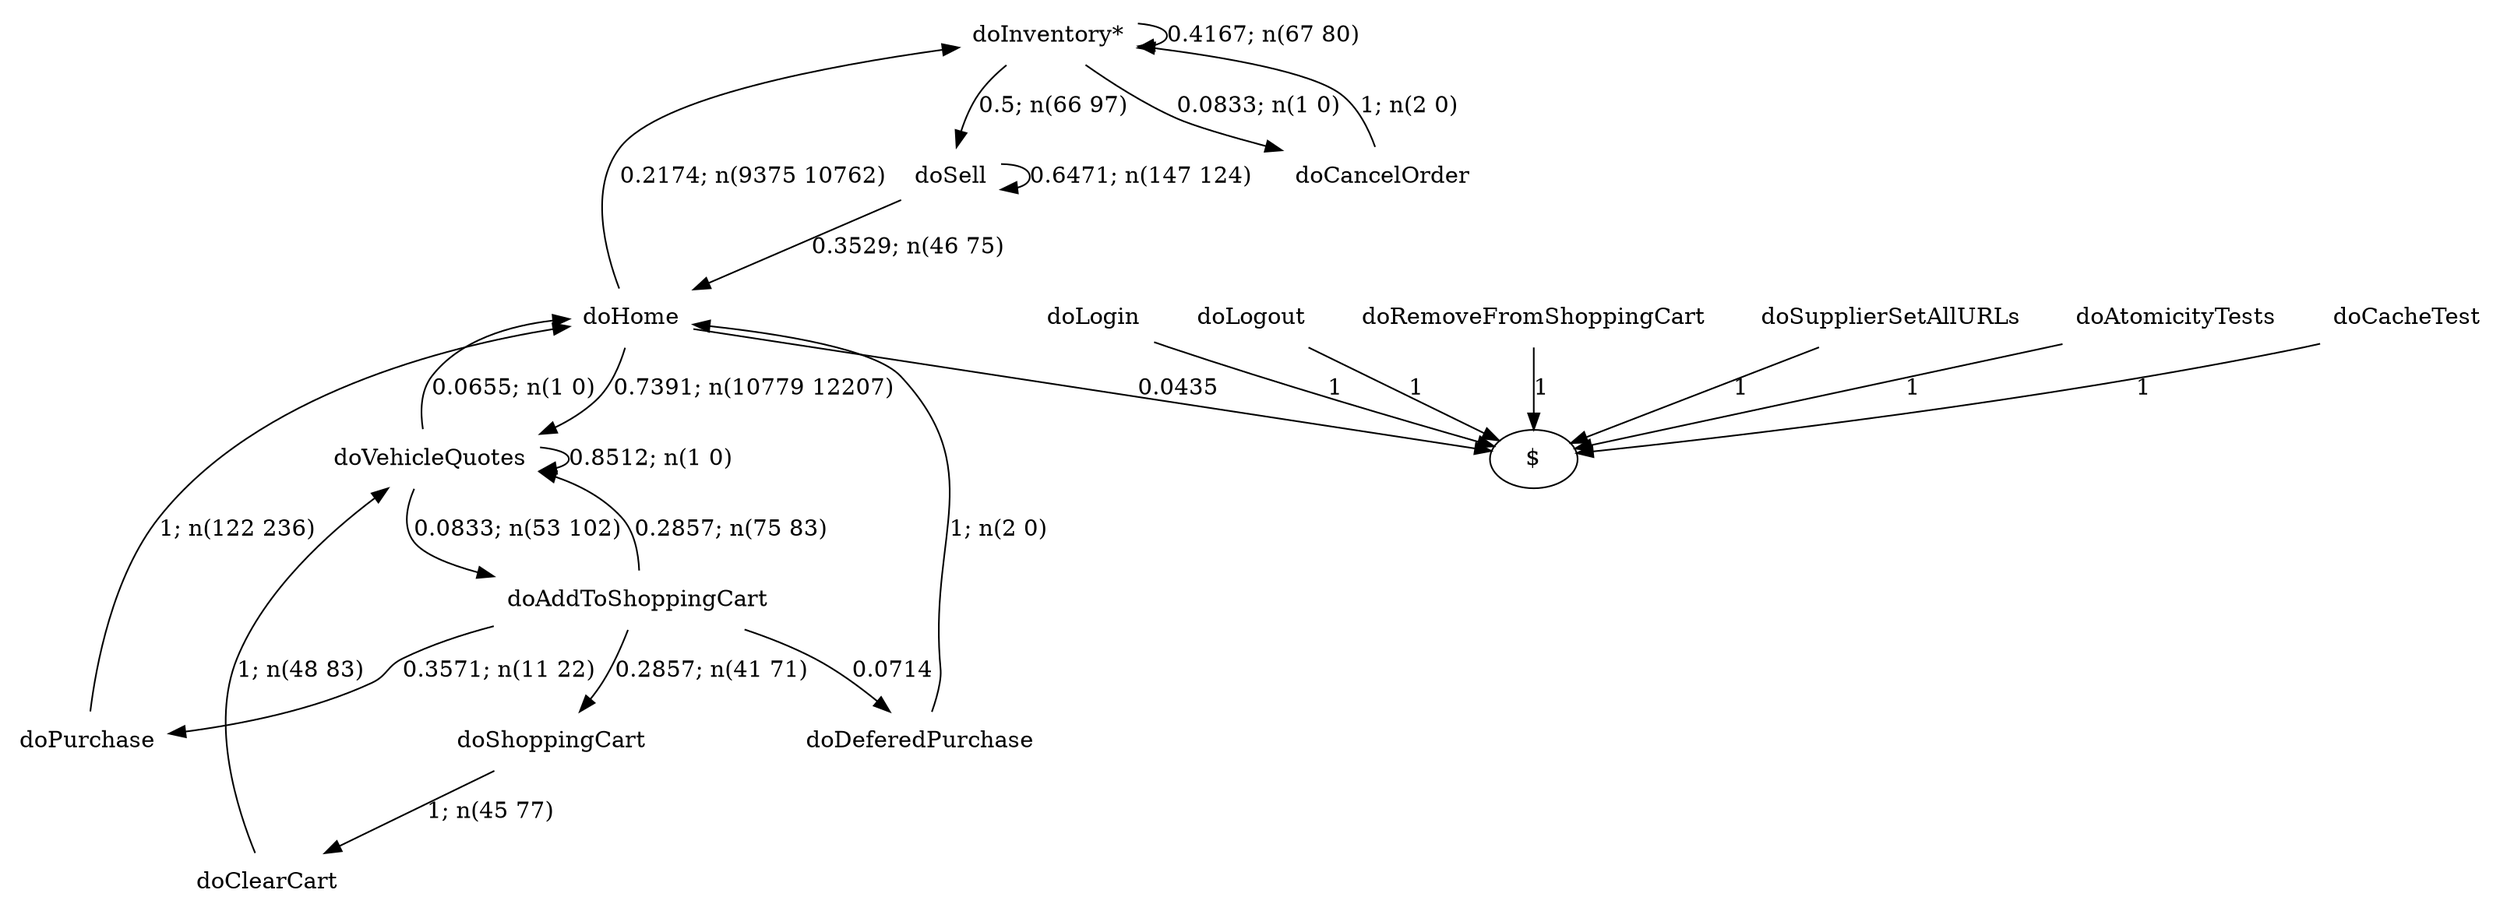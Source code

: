 digraph G {"doInventory*" [label="doInventory*",shape=none];"doSupplierSetAllURLs" [label="doSupplierSetAllURLs",shape=none];"doAtomicityTests" [label="doAtomicityTests",shape=none];"doCacheTest" [label="doCacheTest",shape=none];"doLogin" [label="doLogin",shape=none];"doVehicleQuotes" [label="doVehicleQuotes",shape=none];"doAddToShoppingCart" [label="doAddToShoppingCart",shape=none];"doDeferedPurchase" [label="doDeferedPurchase",shape=none];"doHome" [label="doHome",shape=none];"doShoppingCart" [label="doShoppingCart",shape=none];"doClearCart" [label="doClearCart",shape=none];"doPurchase" [label="doPurchase",shape=none];"doSell" [label="doSell",shape=none];"doLogout" [label="doLogout",shape=none];"doCancelOrder" [label="doCancelOrder",shape=none];"doRemoveFromShoppingCart" [label="doRemoveFromShoppingCart",shape=none];"doInventory*"->"doInventory*" [style=solid,label="0.4167; n(67 80)"];"doInventory*"->"doSell" [style=solid,label="0.5; n(66 97)"];"doInventory*"->"doCancelOrder" [style=solid,label="0.0833; n(1 0)"];"doSupplierSetAllURLs"->"$" [style=solid,label="1"];"doAtomicityTests"->"$" [style=solid,label="1"];"doCacheTest"->"$" [style=solid,label="1"];"doLogin"->"$" [style=solid,label="1"];"doVehicleQuotes"->"doVehicleQuotes" [style=solid,label="0.8512; n(1 0)"];"doVehicleQuotes"->"doAddToShoppingCart" [style=solid,label="0.0833; n(53 102)"];"doVehicleQuotes"->"doHome" [style=solid,label="0.0655; n(1 0)"];"doAddToShoppingCart"->"doVehicleQuotes" [style=solid,label="0.2857; n(75 83)"];"doAddToShoppingCart"->"doDeferedPurchase" [style=solid,label="0.0714"];"doAddToShoppingCart"->"doShoppingCart" [style=solid,label="0.2857; n(41 71)"];"doAddToShoppingCart"->"doPurchase" [style=solid,label="0.3571; n(11 22)"];"doDeferedPurchase"->"doHome" [style=solid,label="1; n(2 0)"];"doHome"->"doInventory*" [style=solid,label="0.2174; n(9375 10762)"];"doHome"->"doVehicleQuotes" [style=solid,label="0.7391; n(10779 12207)"];"doHome"->"$" [style=solid,label="0.0435"];"doShoppingCart"->"doClearCart" [style=solid,label="1; n(45 77)"];"doClearCart"->"doVehicleQuotes" [style=solid,label="1; n(48 83)"];"doPurchase"->"doHome" [style=solid,label="1; n(122 236)"];"doSell"->"doHome" [style=solid,label="0.3529; n(46 75)"];"doSell"->"doSell" [style=solid,label="0.6471; n(147 124)"];"doLogout"->"$" [style=solid,label="1"];"doCancelOrder"->"doInventory*" [style=solid,label="1; n(2 0)"];"doRemoveFromShoppingCart"->"$" [style=solid,label="1"];}